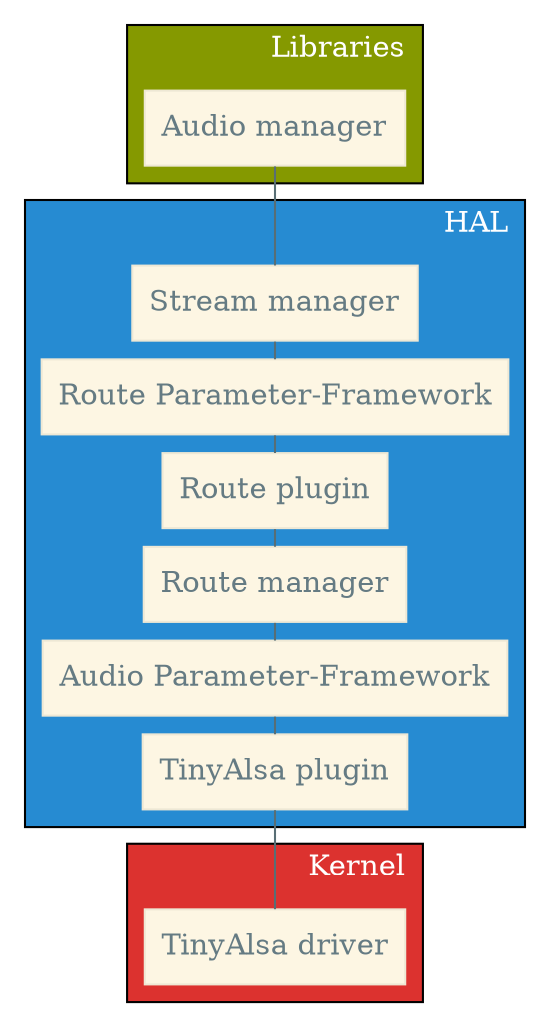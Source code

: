 /**
 * Hal Architecture diagram with solarized light colorscheme
 * Example found on http://fsteeg.com/2006/11/17/uml-class-diagrams-with-graphviz/
 *
 * Colors added by Mattijs Korpershoek
 * <mattijs.korpershoek@gmail.com>
 */

/*
 * Solarized colorscheme:
 * $base03:    #002b36;
 * $base02:    #073642;
 * $base01:    #586e75;
 * $base00:    #657b83;
 * $base0:     #839496;
 * $base1:     #93a1a1;
 * $base2:     #eee8d5;
 * $base3:     #fdf6e3;
 * $yellow:    #b58900;
 * $orange:    #cb4b16;
 * $red:       #dc322f;
 * $magenta:   #d33682;
 * $violet:    #6c71c4;
 * $blue:      #268bd2;
 * $cyan:      #2aa198;
 * $green:     #859900;
 * */
graph hierarchy
{
  size="30,15";
  node[shape=record,style=filled,fillcolor="#fdf6e3", fontcolor="#657b83", color="#eee8d5"];
  edge[arrowhead=none, arrowtail=none, color="#586e75"];
  ranksep=0.10; //packs the nodes a bit more
  labeljust="r";

  subgraph clusterLibraries{
    label="Libraries";
    AudioMgr [label="Audio manager"];
    bgcolor="#859900";
    fontcolor="#ffffff";
  }

  subgraph clusterHal{
    label="HAL";
    edge[arrowhead=none, arrowtail=none, color="#586e75"];
    streamMgr [label="Stream manager"];
    RoutePfw [label="Route Parameter-Framework"];
    RoutePlugin [label="Route plugin"];
    RouteMgr [label="Route manager"];
    AudioPfw [label="Audio Parameter-Framework"];
    TinyPlugin [label="TinyAlsa plugin"];
    bgcolor="#268bd2";
    fontcolor="#ffffff";
  }

  subgraph clusterDrivers{
    label="Kernel";
    TinyAlsa [label="TinyAlsa driver"];
    bgcolor="#dc322f";
    fontcolor="#ffffff";
  }

  AudioMgr -- streamMgr;
  streamMgr -- RoutePfw;
  RoutePfw -- RoutePlugin;
  RoutePlugin -- RouteMgr;
  RouteMgr -- AudioPfw;
  AudioPfw -- TinyPlugin;
  TinyPlugin -- TinyAlsa;
}

/*
   graph G {
   e
   subgraph clusterA {
   a -- b;
   subgraph clusterC {
   C -- D;
   }
   }
   subgraph clusterB {
   d -- f
   }
   d -- D
   e -- clusterB
   clusterC -- clusterB
   }
 */
